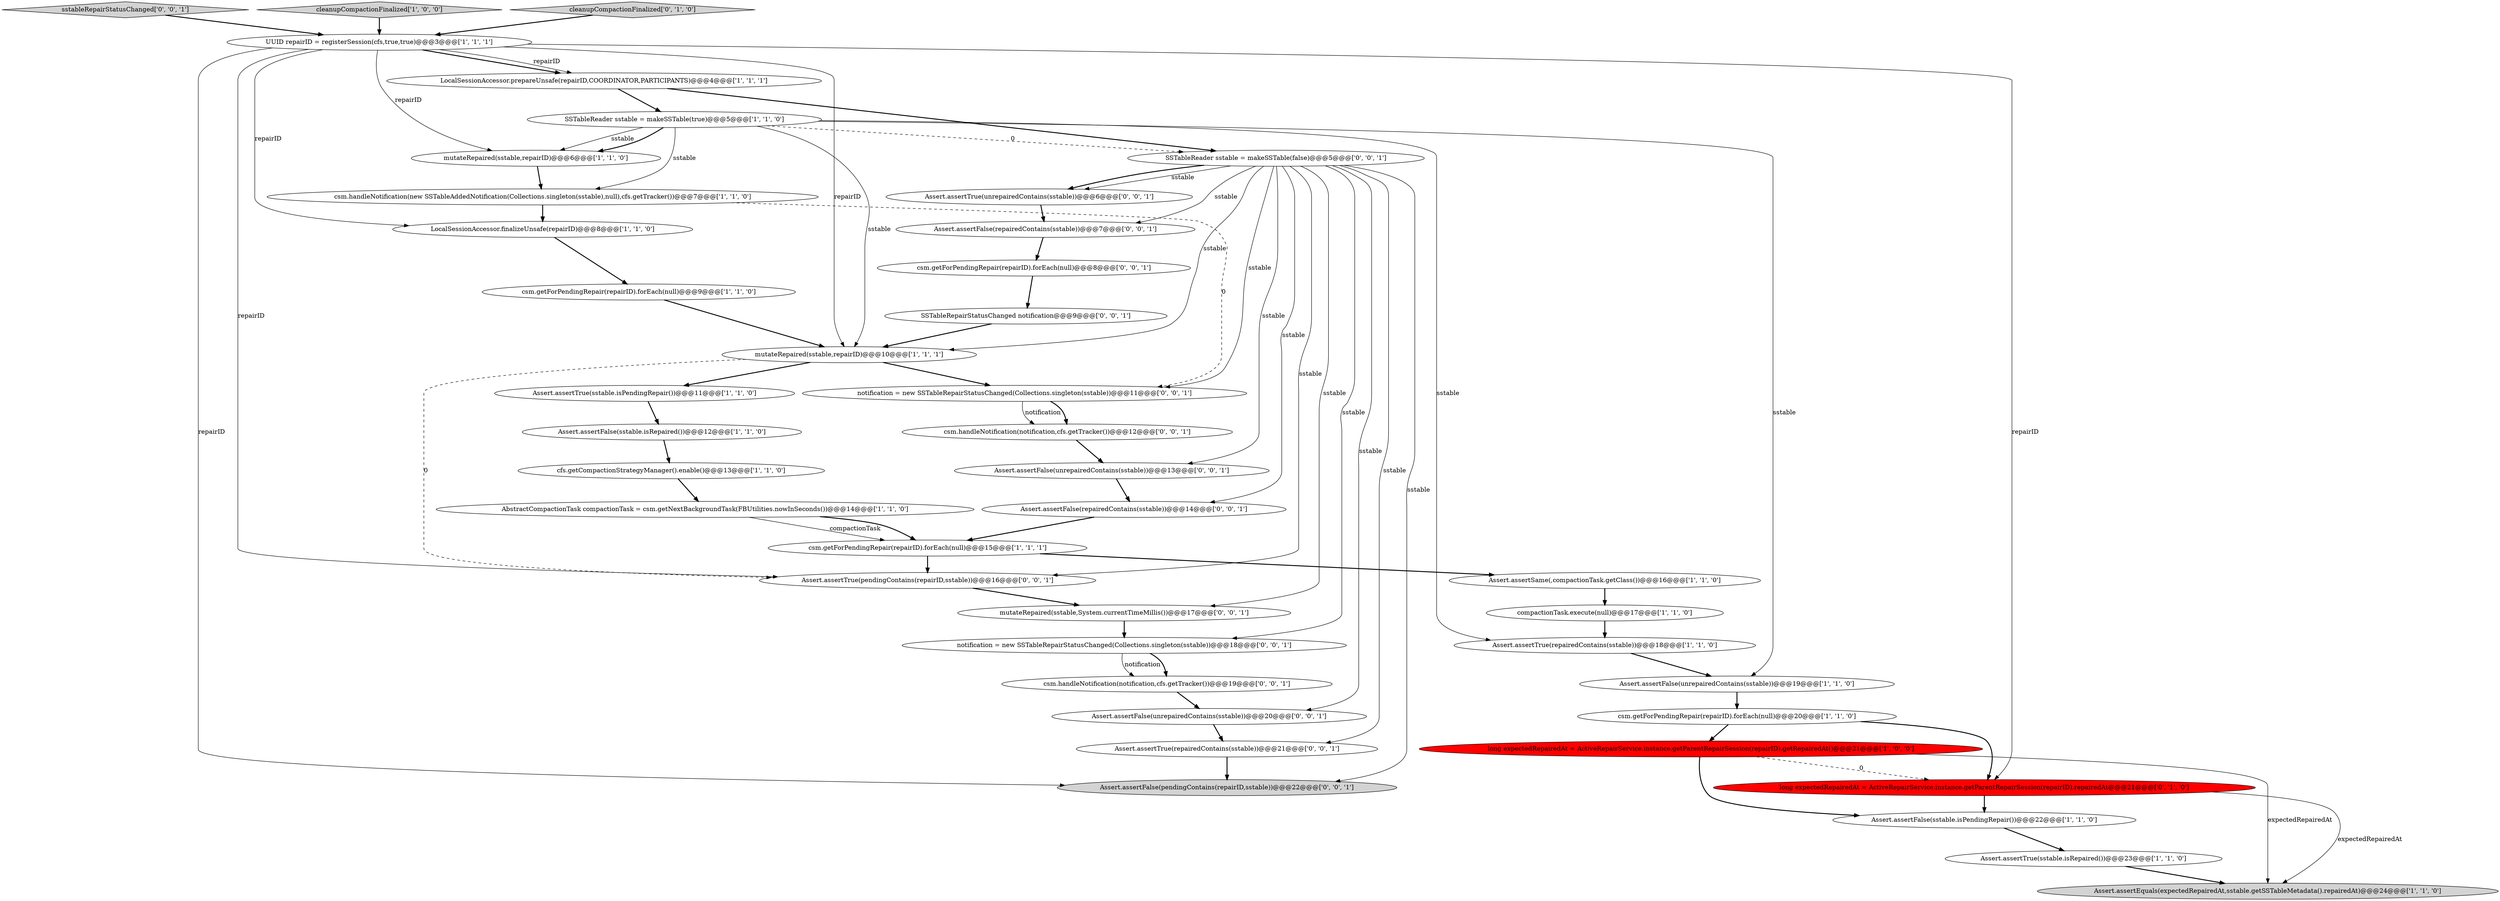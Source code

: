 digraph {
3 [style = filled, label = "cfs.getCompactionStrategyManager().enable()@@@13@@@['1', '1', '0']", fillcolor = white, shape = ellipse image = "AAA0AAABBB1BBB"];
0 [style = filled, label = "LocalSessionAccessor.finalizeUnsafe(repairID)@@@8@@@['1', '1', '0']", fillcolor = white, shape = ellipse image = "AAA0AAABBB1BBB"];
15 [style = filled, label = "AbstractCompactionTask compactionTask = csm.getNextBackgroundTask(FBUtilities.nowInSeconds())@@@14@@@['1', '1', '0']", fillcolor = white, shape = ellipse image = "AAA0AAABBB1BBB"];
20 [style = filled, label = "csm.getForPendingRepair(repairID).forEach(null)@@@9@@@['1', '1', '0']", fillcolor = white, shape = ellipse image = "AAA0AAABBB1BBB"];
30 [style = filled, label = "Assert.assertTrue(pendingContains(repairID,sstable))@@@16@@@['0', '0', '1']", fillcolor = white, shape = ellipse image = "AAA0AAABBB3BBB"];
26 [style = filled, label = "Assert.assertFalse(repairedContains(sstable))@@@14@@@['0', '0', '1']", fillcolor = white, shape = ellipse image = "AAA0AAABBB3BBB"];
36 [style = filled, label = "Assert.assertFalse(repairedContains(sstable))@@@7@@@['0', '0', '1']", fillcolor = white, shape = ellipse image = "AAA0AAABBB3BBB"];
12 [style = filled, label = "mutateRepaired(sstable,repairID)@@@6@@@['1', '1', '0']", fillcolor = white, shape = ellipse image = "AAA0AAABBB1BBB"];
4 [style = filled, label = "Assert.assertTrue(sstable.isPendingRepair())@@@11@@@['1', '1', '0']", fillcolor = white, shape = ellipse image = "AAA0AAABBB1BBB"];
21 [style = filled, label = "Assert.assertFalse(unrepairedContains(sstable))@@@19@@@['1', '1', '0']", fillcolor = white, shape = ellipse image = "AAA0AAABBB1BBB"];
9 [style = filled, label = "csm.getForPendingRepair(repairID).forEach(null)@@@20@@@['1', '1', '0']", fillcolor = white, shape = ellipse image = "AAA0AAABBB1BBB"];
22 [style = filled, label = "UUID repairID = registerSession(cfs,true,true)@@@3@@@['1', '1', '1']", fillcolor = white, shape = ellipse image = "AAA0AAABBB1BBB"];
31 [style = filled, label = "notification = new SSTableRepairStatusChanged(Collections.singleton(sstable))@@@18@@@['0', '0', '1']", fillcolor = white, shape = ellipse image = "AAA0AAABBB3BBB"];
35 [style = filled, label = "Assert.assertTrue(repairedContains(sstable))@@@21@@@['0', '0', '1']", fillcolor = white, shape = ellipse image = "AAA0AAABBB3BBB"];
38 [style = filled, label = "Assert.assertFalse(unrepairedContains(sstable))@@@13@@@['0', '0', '1']", fillcolor = white, shape = ellipse image = "AAA0AAABBB3BBB"];
5 [style = filled, label = "Assert.assertSame(,compactionTask.getClass())@@@16@@@['1', '1', '0']", fillcolor = white, shape = ellipse image = "AAA0AAABBB1BBB"];
28 [style = filled, label = "sstableRepairStatusChanged['0', '0', '1']", fillcolor = lightgray, shape = diamond image = "AAA0AAABBB3BBB"];
16 [style = filled, label = "Assert.assertTrue(sstable.isRepaired())@@@23@@@['1', '1', '0']", fillcolor = white, shape = ellipse image = "AAA0AAABBB1BBB"];
7 [style = filled, label = "mutateRepaired(sstable,repairID)@@@10@@@['1', '1', '1']", fillcolor = white, shape = ellipse image = "AAA0AAABBB1BBB"];
19 [style = filled, label = "csm.handleNotification(new SSTableAddedNotification(Collections.singleton(sstable),null),cfs.getTracker())@@@7@@@['1', '1', '0']", fillcolor = white, shape = ellipse image = "AAA0AAABBB1BBB"];
11 [style = filled, label = "Assert.assertTrue(repairedContains(sstable))@@@18@@@['1', '1', '0']", fillcolor = white, shape = ellipse image = "AAA0AAABBB1BBB"];
1 [style = filled, label = "cleanupCompactionFinalized['1', '0', '0']", fillcolor = lightgray, shape = diamond image = "AAA0AAABBB1BBB"];
6 [style = filled, label = "SSTableReader sstable = makeSSTable(true)@@@5@@@['1', '1', '0']", fillcolor = white, shape = ellipse image = "AAA0AAABBB1BBB"];
27 [style = filled, label = "Assert.assertFalse(pendingContains(repairID,sstable))@@@22@@@['0', '0', '1']", fillcolor = lightgray, shape = ellipse image = "AAA0AAABBB3BBB"];
29 [style = filled, label = "Assert.assertTrue(unrepairedContains(sstable))@@@6@@@['0', '0', '1']", fillcolor = white, shape = ellipse image = "AAA0AAABBB3BBB"];
13 [style = filled, label = "Assert.assertEquals(expectedRepairedAt,sstable.getSSTableMetadata().repairedAt)@@@24@@@['1', '1', '0']", fillcolor = lightgray, shape = ellipse image = "AAA0AAABBB1BBB"];
25 [style = filled, label = "csm.handleNotification(notification,cfs.getTracker())@@@12@@@['0', '0', '1']", fillcolor = white, shape = ellipse image = "AAA0AAABBB3BBB"];
2 [style = filled, label = "LocalSessionAccessor.prepareUnsafe(repairID,COORDINATOR,PARTICIPANTS)@@@4@@@['1', '1', '1']", fillcolor = white, shape = ellipse image = "AAA0AAABBB1BBB"];
33 [style = filled, label = "SSTableRepairStatusChanged notification@@@9@@@['0', '0', '1']", fillcolor = white, shape = ellipse image = "AAA0AAABBB3BBB"];
18 [style = filled, label = "Assert.assertFalse(sstable.isPendingRepair())@@@22@@@['1', '1', '0']", fillcolor = white, shape = ellipse image = "AAA0AAABBB1BBB"];
41 [style = filled, label = "Assert.assertFalse(unrepairedContains(sstable))@@@20@@@['0', '0', '1']", fillcolor = white, shape = ellipse image = "AAA0AAABBB3BBB"];
10 [style = filled, label = "long expectedRepairedAt = ActiveRepairService.instance.getParentRepairSession(repairID).getRepairedAt()@@@21@@@['1', '0', '0']", fillcolor = red, shape = ellipse image = "AAA1AAABBB1BBB"];
39 [style = filled, label = "notification = new SSTableRepairStatusChanged(Collections.singleton(sstable))@@@11@@@['0', '0', '1']", fillcolor = white, shape = ellipse image = "AAA0AAABBB3BBB"];
24 [style = filled, label = "cleanupCompactionFinalized['0', '1', '0']", fillcolor = lightgray, shape = diamond image = "AAA0AAABBB2BBB"];
37 [style = filled, label = "mutateRepaired(sstable,System.currentTimeMillis())@@@17@@@['0', '0', '1']", fillcolor = white, shape = ellipse image = "AAA0AAABBB3BBB"];
40 [style = filled, label = "csm.handleNotification(notification,cfs.getTracker())@@@19@@@['0', '0', '1']", fillcolor = white, shape = ellipse image = "AAA0AAABBB3BBB"];
8 [style = filled, label = "csm.getForPendingRepair(repairID).forEach(null)@@@15@@@['1', '1', '1']", fillcolor = white, shape = ellipse image = "AAA0AAABBB1BBB"];
34 [style = filled, label = "csm.getForPendingRepair(repairID).forEach(null)@@@8@@@['0', '0', '1']", fillcolor = white, shape = ellipse image = "AAA0AAABBB3BBB"];
23 [style = filled, label = "long expectedRepairedAt = ActiveRepairService.instance.getParentRepairSession(repairID).repairedAt@@@21@@@['0', '1', '0']", fillcolor = red, shape = ellipse image = "AAA1AAABBB2BBB"];
17 [style = filled, label = "compactionTask.execute(null)@@@17@@@['1', '1', '0']", fillcolor = white, shape = ellipse image = "AAA0AAABBB1BBB"];
32 [style = filled, label = "SSTableReader sstable = makeSSTable(false)@@@5@@@['0', '0', '1']", fillcolor = white, shape = ellipse image = "AAA0AAABBB3BBB"];
14 [style = filled, label = "Assert.assertFalse(sstable.isRepaired())@@@12@@@['1', '1', '0']", fillcolor = white, shape = ellipse image = "AAA0AAABBB1BBB"];
33->7 [style = bold, label=""];
15->8 [style = solid, label="compactionTask"];
22->23 [style = solid, label="repairID"];
14->3 [style = bold, label=""];
6->21 [style = solid, label="sstable"];
32->30 [style = solid, label="sstable"];
32->37 [style = solid, label="sstable"];
32->41 [style = solid, label="sstable"];
4->14 [style = bold, label=""];
10->18 [style = bold, label=""];
16->13 [style = bold, label=""];
8->30 [style = bold, label=""];
22->2 [style = bold, label=""];
35->27 [style = bold, label=""];
36->34 [style = bold, label=""];
32->36 [style = solid, label="sstable"];
6->7 [style = solid, label="sstable"];
6->11 [style = solid, label="sstable"];
2->6 [style = bold, label=""];
28->22 [style = bold, label=""];
6->32 [style = dashed, label="0"];
11->21 [style = bold, label=""];
34->33 [style = bold, label=""];
6->12 [style = solid, label="sstable"];
10->13 [style = solid, label="expectedRepairedAt"];
32->27 [style = solid, label="sstable"];
22->7 [style = solid, label="repairID"];
26->8 [style = bold, label=""];
3->15 [style = bold, label=""];
7->4 [style = bold, label=""];
9->10 [style = bold, label=""];
30->37 [style = bold, label=""];
5->17 [style = bold, label=""];
24->22 [style = bold, label=""];
6->19 [style = solid, label="sstable"];
39->25 [style = solid, label="notification"];
41->35 [style = bold, label=""];
32->38 [style = solid, label="sstable"];
32->26 [style = solid, label="sstable"];
19->0 [style = bold, label=""];
1->22 [style = bold, label=""];
32->29 [style = bold, label=""];
9->23 [style = bold, label=""];
18->16 [style = bold, label=""];
21->9 [style = bold, label=""];
22->30 [style = solid, label="repairID"];
8->5 [style = bold, label=""];
19->39 [style = dashed, label="0"];
37->31 [style = bold, label=""];
7->39 [style = bold, label=""];
22->12 [style = solid, label="repairID"];
23->13 [style = solid, label="expectedRepairedAt"];
7->30 [style = dashed, label="0"];
40->41 [style = bold, label=""];
32->39 [style = solid, label="sstable"];
22->2 [style = solid, label="repairID"];
32->35 [style = solid, label="sstable"];
31->40 [style = solid, label="notification"];
31->40 [style = bold, label=""];
32->29 [style = solid, label="sstable"];
0->20 [style = bold, label=""];
38->26 [style = bold, label=""];
22->0 [style = solid, label="repairID"];
32->31 [style = solid, label="sstable"];
2->32 [style = bold, label=""];
39->25 [style = bold, label=""];
20->7 [style = bold, label=""];
12->19 [style = bold, label=""];
25->38 [style = bold, label=""];
10->23 [style = dashed, label="0"];
15->8 [style = bold, label=""];
6->12 [style = bold, label=""];
23->18 [style = bold, label=""];
32->7 [style = solid, label="sstable"];
29->36 [style = bold, label=""];
17->11 [style = bold, label=""];
22->27 [style = solid, label="repairID"];
}
